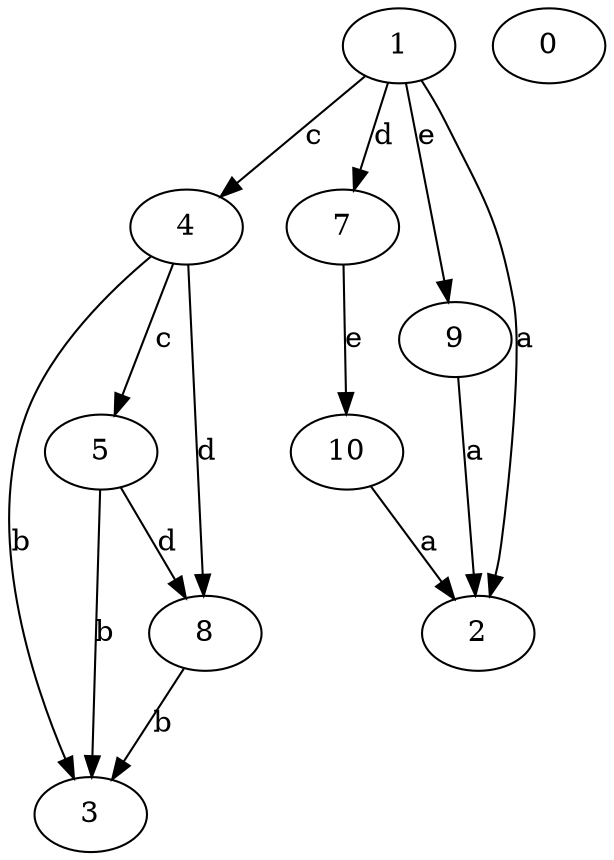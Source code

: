 strict digraph  {
1;
2;
3;
4;
5;
7;
8;
9;
10;
0;
1 -> 2  [label=a];
1 -> 4  [label=c];
1 -> 7  [label=d];
1 -> 9  [label=e];
4 -> 3  [label=b];
4 -> 5  [label=c];
4 -> 8  [label=d];
5 -> 3  [label=b];
5 -> 8  [label=d];
7 -> 10  [label=e];
8 -> 3  [label=b];
9 -> 2  [label=a];
10 -> 2  [label=a];
}
